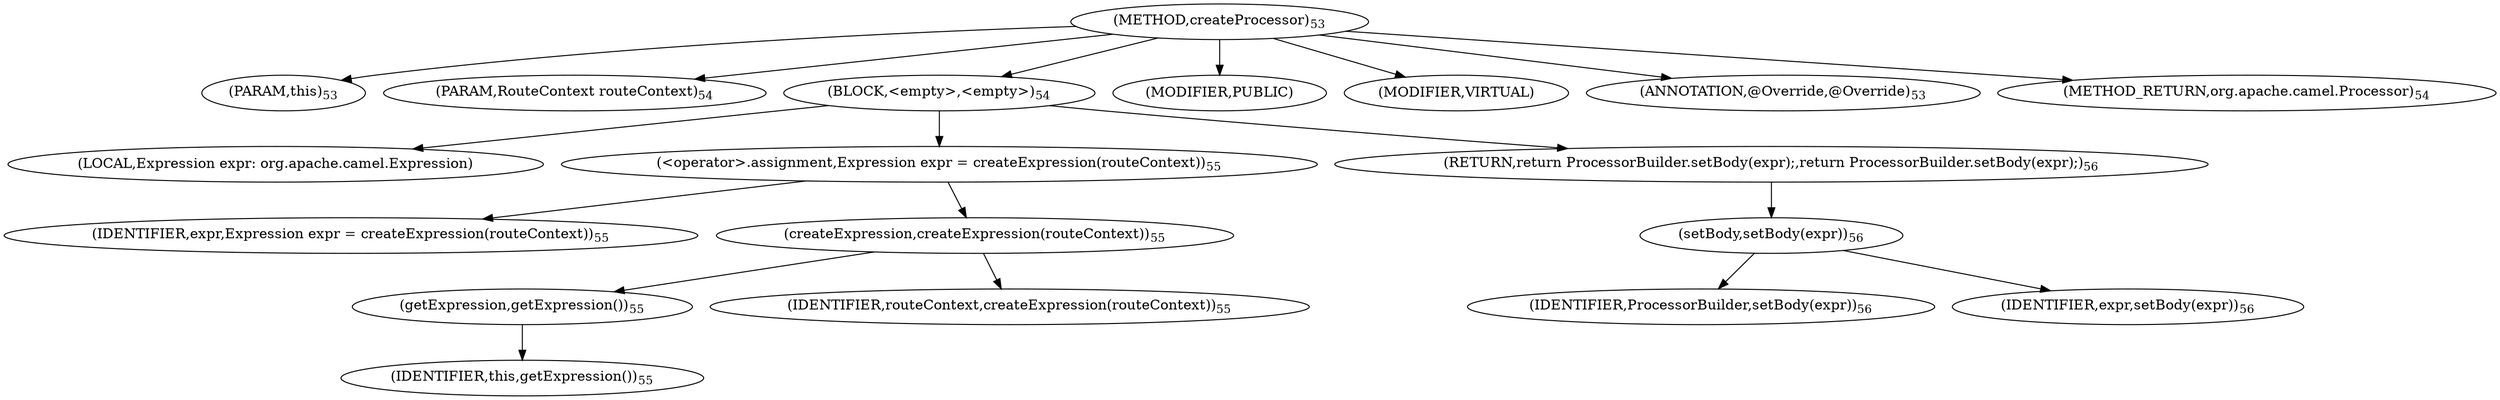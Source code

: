 digraph "createProcessor" {  
"49" [label = <(METHOD,createProcessor)<SUB>53</SUB>> ]
"8" [label = <(PARAM,this)<SUB>53</SUB>> ]
"50" [label = <(PARAM,RouteContext routeContext)<SUB>54</SUB>> ]
"51" [label = <(BLOCK,&lt;empty&gt;,&lt;empty&gt;)<SUB>54</SUB>> ]
"52" [label = <(LOCAL,Expression expr: org.apache.camel.Expression)> ]
"53" [label = <(&lt;operator&gt;.assignment,Expression expr = createExpression(routeContext))<SUB>55</SUB>> ]
"54" [label = <(IDENTIFIER,expr,Expression expr = createExpression(routeContext))<SUB>55</SUB>> ]
"55" [label = <(createExpression,createExpression(routeContext))<SUB>55</SUB>> ]
"56" [label = <(getExpression,getExpression())<SUB>55</SUB>> ]
"7" [label = <(IDENTIFIER,this,getExpression())<SUB>55</SUB>> ]
"57" [label = <(IDENTIFIER,routeContext,createExpression(routeContext))<SUB>55</SUB>> ]
"58" [label = <(RETURN,return ProcessorBuilder.setBody(expr);,return ProcessorBuilder.setBody(expr);)<SUB>56</SUB>> ]
"59" [label = <(setBody,setBody(expr))<SUB>56</SUB>> ]
"60" [label = <(IDENTIFIER,ProcessorBuilder,setBody(expr))<SUB>56</SUB>> ]
"61" [label = <(IDENTIFIER,expr,setBody(expr))<SUB>56</SUB>> ]
"62" [label = <(MODIFIER,PUBLIC)> ]
"63" [label = <(MODIFIER,VIRTUAL)> ]
"64" [label = <(ANNOTATION,@Override,@Override)<SUB>53</SUB>> ]
"65" [label = <(METHOD_RETURN,org.apache.camel.Processor)<SUB>54</SUB>> ]
  "49" -> "8" 
  "49" -> "50" 
  "49" -> "51" 
  "49" -> "62" 
  "49" -> "63" 
  "49" -> "64" 
  "49" -> "65" 
  "51" -> "52" 
  "51" -> "53" 
  "51" -> "58" 
  "53" -> "54" 
  "53" -> "55" 
  "55" -> "56" 
  "55" -> "57" 
  "56" -> "7" 
  "58" -> "59" 
  "59" -> "60" 
  "59" -> "61" 
}
